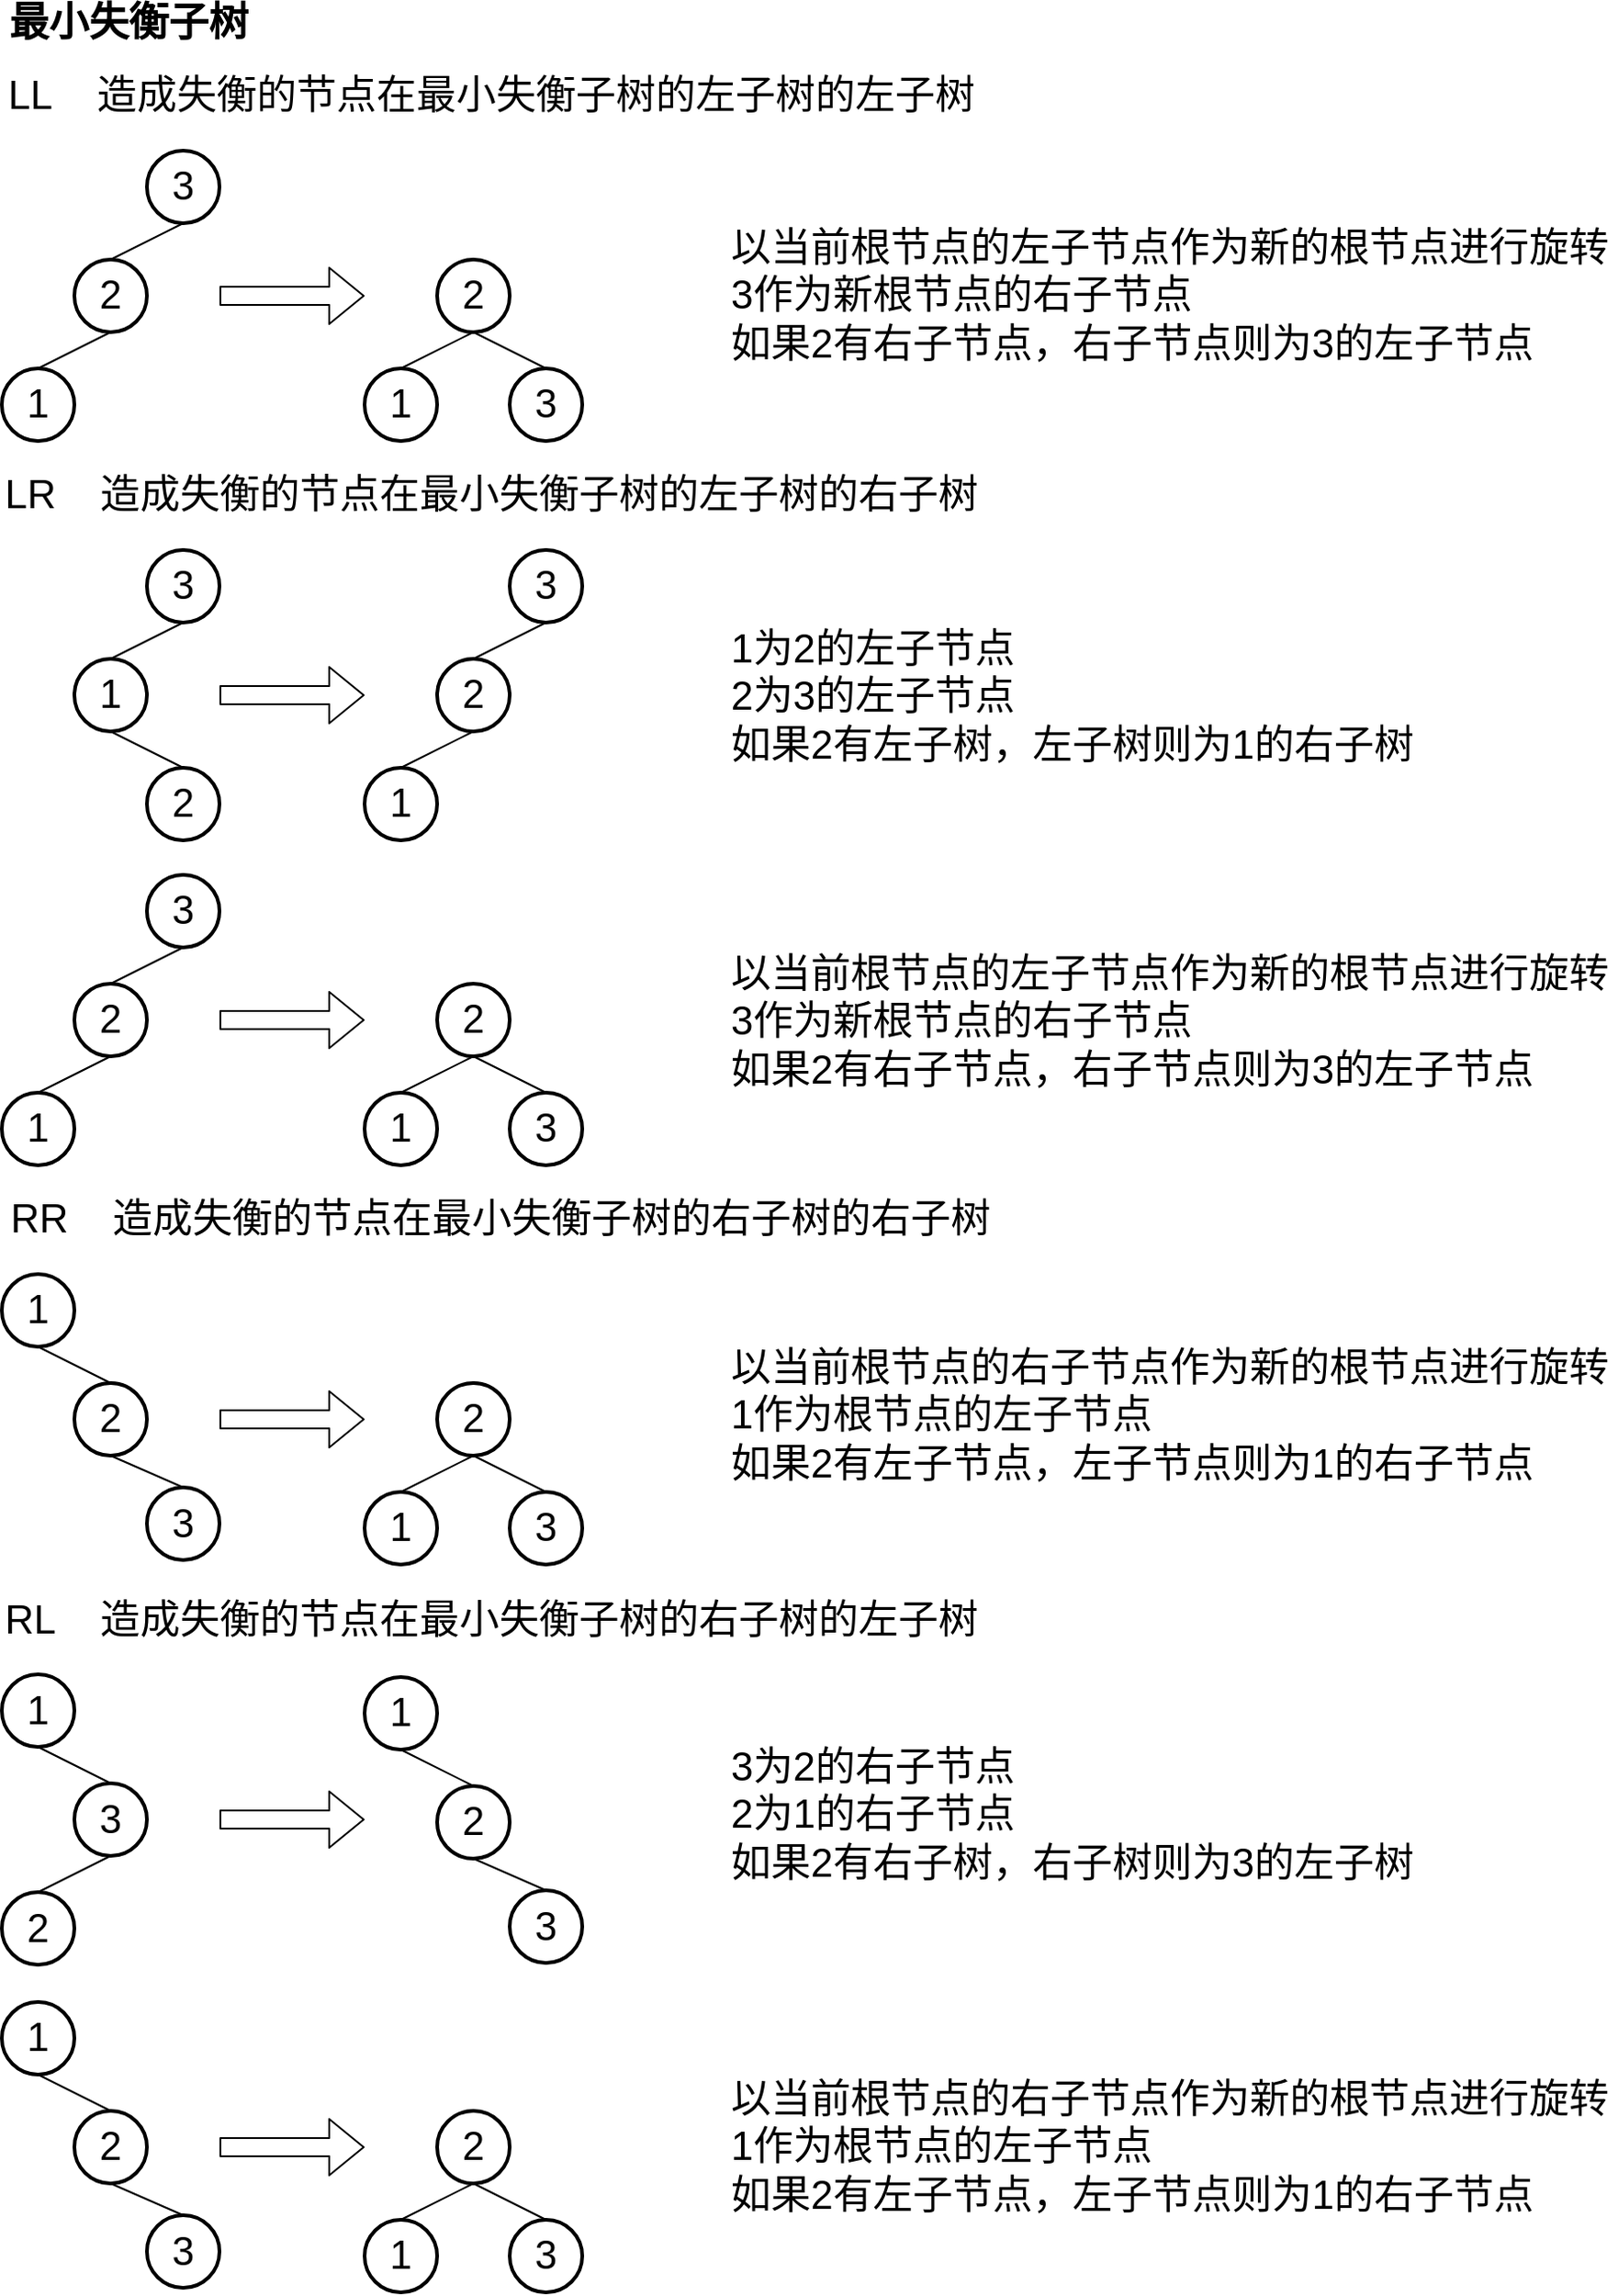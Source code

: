 <mxfile version="11.1.1" type="device"><diagram id="h5MxgIgyDby5ThlNZlOH" name="第 1 页"><mxGraphModel dx="1673" dy="981" grid="1" gridSize="10" guides="1" tooltips="1" connect="1" arrows="1" fold="1" page="1" pageScale="1" pageWidth="827" pageHeight="1169" math="0" shadow="0"><root><mxCell id="0"/><mxCell id="1" parent="0"/><mxCell id="_oUwJ2kFVUkYIoUiZp5O-1" value="最小失衡子树" style="text;html=1;strokeColor=none;fillColor=none;align=center;verticalAlign=middle;whiteSpace=wrap;rounded=0;fontSize=22;fontStyle=1" parent="1" vertex="1"><mxGeometry x="40" y="40" width="140" height="20" as="geometry"/></mxCell><mxCell id="_oUwJ2kFVUkYIoUiZp5O-3" value="LL&amp;nbsp; &amp;nbsp; 造成失衡的节点在最小失衡子树的左子树的左子树" style="text;html=1;strokeColor=none;fillColor=none;align=center;verticalAlign=middle;whiteSpace=wrap;rounded=0;fontSize=22;fontStyle=0" parent="1" vertex="1"><mxGeometry x="40" y="80" width="540" height="20" as="geometry"/></mxCell><mxCell id="_oUwJ2kFVUkYIoUiZp5O-10" style="edgeStyle=none;rounded=0;orthogonalLoop=1;jettySize=auto;html=1;exitX=0.5;exitY=1;exitDx=0;exitDy=0;entryX=0.5;entryY=0;entryDx=0;entryDy=0;endArrow=none;endFill=0;fontSize=22;" parent="1" source="_oUwJ2kFVUkYIoUiZp5O-4" target="_oUwJ2kFVUkYIoUiZp5O-5" edge="1"><mxGeometry relative="1" as="geometry"/></mxCell><mxCell id="_oUwJ2kFVUkYIoUiZp5O-4" value="3" style="ellipse;whiteSpace=wrap;html=1;aspect=fixed;fontSize=22;strokeWidth=2;" parent="1" vertex="1"><mxGeometry x="120" y="120" width="40" height="40" as="geometry"/></mxCell><mxCell id="_oUwJ2kFVUkYIoUiZp5O-11" style="edgeStyle=none;rounded=0;orthogonalLoop=1;jettySize=auto;html=1;exitX=0.5;exitY=1;exitDx=0;exitDy=0;entryX=0.5;entryY=0;entryDx=0;entryDy=0;endArrow=none;endFill=0;fontSize=22;" parent="1" source="_oUwJ2kFVUkYIoUiZp5O-5" target="_oUwJ2kFVUkYIoUiZp5O-6" edge="1"><mxGeometry relative="1" as="geometry"/></mxCell><mxCell id="_oUwJ2kFVUkYIoUiZp5O-5" value="2" style="ellipse;whiteSpace=wrap;html=1;aspect=fixed;fontSize=22;strokeWidth=2;" parent="1" vertex="1"><mxGeometry x="80" y="180" width="40" height="40" as="geometry"/></mxCell><mxCell id="_oUwJ2kFVUkYIoUiZp5O-6" value="1" style="ellipse;whiteSpace=wrap;html=1;aspect=fixed;fontSize=22;strokeWidth=2;" parent="1" vertex="1"><mxGeometry x="40" y="240" width="40" height="40" as="geometry"/></mxCell><mxCell id="_oUwJ2kFVUkYIoUiZp5O-12" style="edgeStyle=none;rounded=0;orthogonalLoop=1;jettySize=auto;html=1;exitX=0.5;exitY=0;exitDx=0;exitDy=0;entryX=0.5;entryY=1;entryDx=0;entryDy=0;endArrow=none;endFill=0;fontSize=22;" parent="1" source="_oUwJ2kFVUkYIoUiZp5O-13" target="_oUwJ2kFVUkYIoUiZp5O-15" edge="1"><mxGeometry relative="1" as="geometry"/></mxCell><mxCell id="_oUwJ2kFVUkYIoUiZp5O-13" value="3" style="ellipse;whiteSpace=wrap;html=1;aspect=fixed;fontSize=22;strokeWidth=2;" parent="1" vertex="1"><mxGeometry x="320" y="240" width="40" height="40" as="geometry"/></mxCell><mxCell id="_oUwJ2kFVUkYIoUiZp5O-14" style="edgeStyle=none;rounded=0;orthogonalLoop=1;jettySize=auto;html=1;exitX=0.5;exitY=1;exitDx=0;exitDy=0;entryX=0.5;entryY=0;entryDx=0;entryDy=0;endArrow=none;endFill=0;fontSize=22;" parent="1" source="_oUwJ2kFVUkYIoUiZp5O-15" target="_oUwJ2kFVUkYIoUiZp5O-16" edge="1"><mxGeometry relative="1" as="geometry"/></mxCell><mxCell id="_oUwJ2kFVUkYIoUiZp5O-15" value="2" style="ellipse;whiteSpace=wrap;html=1;aspect=fixed;fontSize=22;strokeWidth=2;" parent="1" vertex="1"><mxGeometry x="280" y="180" width="40" height="40" as="geometry"/></mxCell><mxCell id="_oUwJ2kFVUkYIoUiZp5O-16" value="1" style="ellipse;whiteSpace=wrap;html=1;aspect=fixed;fontSize=22;strokeWidth=2;" parent="1" vertex="1"><mxGeometry x="240" y="240" width="40" height="40" as="geometry"/></mxCell><mxCell id="_oUwJ2kFVUkYIoUiZp5O-17" value="" style="shape=flexArrow;endArrow=classic;html=1;fontSize=22;" parent="1" edge="1"><mxGeometry width="50" height="50" relative="1" as="geometry"><mxPoint x="160" y="200" as="sourcePoint"/><mxPoint x="240" y="200" as="targetPoint"/></mxGeometry></mxCell><mxCell id="_oUwJ2kFVUkYIoUiZp5O-18" value="以当前根节点的左子节点作为新的根节点进行旋转&lt;br&gt;3作为新根节点的右子节点&lt;br&gt;如果2有右子节点，右子节点则为3的左子节点" style="text;html=1;strokeColor=none;fillColor=none;align=left;verticalAlign=middle;whiteSpace=wrap;rounded=0;fontSize=22;" parent="1" vertex="1"><mxGeometry x="440" y="160" width="490" height="79" as="geometry"/></mxCell><mxCell id="_oUwJ2kFVUkYIoUiZp5O-22" value="LR&amp;nbsp; &amp;nbsp; 造成失衡的节点在最小失衡子树的左子树的右子树" style="text;html=1;strokeColor=none;fillColor=none;align=center;verticalAlign=middle;whiteSpace=wrap;rounded=0;fontSize=22;fontStyle=0" parent="1" vertex="1"><mxGeometry x="40" y="300" width="540" height="20" as="geometry"/></mxCell><mxCell id="_oUwJ2kFVUkYIoUiZp5O-23" style="edgeStyle=none;rounded=0;orthogonalLoop=1;jettySize=auto;html=1;exitX=0.5;exitY=1;exitDx=0;exitDy=0;entryX=0.5;entryY=0;entryDx=0;entryDy=0;endArrow=none;endFill=0;fontSize=22;" parent="1" source="_oUwJ2kFVUkYIoUiZp5O-24" target="_oUwJ2kFVUkYIoUiZp5O-26" edge="1"><mxGeometry relative="1" as="geometry"/></mxCell><mxCell id="_oUwJ2kFVUkYIoUiZp5O-24" value="3" style="ellipse;whiteSpace=wrap;html=1;aspect=fixed;fontSize=22;strokeWidth=2;" parent="1" vertex="1"><mxGeometry x="120" y="340" width="40" height="40" as="geometry"/></mxCell><mxCell id="_oUwJ2kFVUkYIoUiZp5O-25" style="edgeStyle=none;rounded=0;orthogonalLoop=1;jettySize=auto;html=1;exitX=0.5;exitY=1;exitDx=0;exitDy=0;entryX=0.5;entryY=0;entryDx=0;entryDy=0;endArrow=none;endFill=0;fontSize=22;" parent="1" source="_oUwJ2kFVUkYIoUiZp5O-26" target="_oUwJ2kFVUkYIoUiZp5O-27" edge="1"><mxGeometry relative="1" as="geometry"/></mxCell><mxCell id="_oUwJ2kFVUkYIoUiZp5O-26" value="1" style="ellipse;whiteSpace=wrap;html=1;aspect=fixed;fontSize=22;strokeWidth=2;" parent="1" vertex="1"><mxGeometry x="80" y="400" width="40" height="40" as="geometry"/></mxCell><mxCell id="_oUwJ2kFVUkYIoUiZp5O-27" value="2" style="ellipse;whiteSpace=wrap;html=1;aspect=fixed;fontSize=22;strokeWidth=2;" parent="1" vertex="1"><mxGeometry x="120" y="460" width="40" height="40" as="geometry"/></mxCell><mxCell id="_oUwJ2kFVUkYIoUiZp5O-28" style="edgeStyle=none;rounded=0;orthogonalLoop=1;jettySize=auto;html=1;exitX=0.5;exitY=1;exitDx=0;exitDy=0;entryX=0.5;entryY=0;entryDx=0;entryDy=0;endArrow=none;endFill=0;fontSize=22;" parent="1" source="_oUwJ2kFVUkYIoUiZp5O-29" target="_oUwJ2kFVUkYIoUiZp5O-31" edge="1"><mxGeometry relative="1" as="geometry"/></mxCell><mxCell id="_oUwJ2kFVUkYIoUiZp5O-29" value="3" style="ellipse;whiteSpace=wrap;html=1;aspect=fixed;fontSize=22;strokeWidth=2;" parent="1" vertex="1"><mxGeometry x="320" y="340" width="40" height="40" as="geometry"/></mxCell><mxCell id="_oUwJ2kFVUkYIoUiZp5O-30" style="edgeStyle=none;rounded=0;orthogonalLoop=1;jettySize=auto;html=1;exitX=0.5;exitY=1;exitDx=0;exitDy=0;entryX=0.5;entryY=0;entryDx=0;entryDy=0;endArrow=none;endFill=0;fontSize=22;" parent="1" source="_oUwJ2kFVUkYIoUiZp5O-31" target="_oUwJ2kFVUkYIoUiZp5O-32" edge="1"><mxGeometry relative="1" as="geometry"/></mxCell><mxCell id="_oUwJ2kFVUkYIoUiZp5O-31" value="2" style="ellipse;whiteSpace=wrap;html=1;aspect=fixed;fontSize=22;strokeWidth=2;" parent="1" vertex="1"><mxGeometry x="280" y="400" width="40" height="40" as="geometry"/></mxCell><mxCell id="_oUwJ2kFVUkYIoUiZp5O-32" value="1" style="ellipse;whiteSpace=wrap;html=1;aspect=fixed;fontSize=22;strokeWidth=2;" parent="1" vertex="1"><mxGeometry x="240" y="460" width="40" height="40" as="geometry"/></mxCell><mxCell id="_oUwJ2kFVUkYIoUiZp5O-33" value="" style="shape=flexArrow;endArrow=classic;html=1;fontSize=22;" parent="1" edge="1"><mxGeometry width="50" height="50" relative="1" as="geometry"><mxPoint x="160" y="420" as="sourcePoint"/><mxPoint x="240" y="420" as="targetPoint"/></mxGeometry></mxCell><mxCell id="_oUwJ2kFVUkYIoUiZp5O-34" value="1为2的左子节点&lt;br&gt;2为3的左子节点&lt;br&gt;如果2有左子树，左子树则为1的右子树" style="text;html=1;strokeColor=none;fillColor=none;align=left;verticalAlign=middle;whiteSpace=wrap;rounded=0;fontSize=22;" parent="1" vertex="1"><mxGeometry x="440" y="383" width="380" height="75" as="geometry"/></mxCell><mxCell id="_oUwJ2kFVUkYIoUiZp5O-35" style="edgeStyle=none;rounded=0;orthogonalLoop=1;jettySize=auto;html=1;exitX=0.5;exitY=1;exitDx=0;exitDy=0;entryX=0.5;entryY=0;entryDx=0;entryDy=0;endArrow=none;endFill=0;fontSize=22;" parent="1" source="_oUwJ2kFVUkYIoUiZp5O-40" target="_oUwJ2kFVUkYIoUiZp5O-41" edge="1"><mxGeometry relative="1" as="geometry"/></mxCell><mxCell id="_oUwJ2kFVUkYIoUiZp5O-36" style="edgeStyle=none;rounded=0;orthogonalLoop=1;jettySize=auto;html=1;exitX=0.5;exitY=1;exitDx=0;exitDy=0;entryX=0.5;entryY=0;entryDx=0;entryDy=0;endArrow=none;endFill=0;fontSize=22;" parent="1" source="_oUwJ2kFVUkYIoUiZp5O-41" target="_oUwJ2kFVUkYIoUiZp5O-42" edge="1"><mxGeometry relative="1" as="geometry"/></mxCell><mxCell id="_oUwJ2kFVUkYIoUiZp5O-37" style="edgeStyle=none;rounded=0;orthogonalLoop=1;jettySize=auto;html=1;exitX=0.5;exitY=0;exitDx=0;exitDy=0;entryX=0.5;entryY=1;entryDx=0;entryDy=0;endArrow=none;endFill=0;fontSize=22;" parent="1" source="_oUwJ2kFVUkYIoUiZp5O-43" target="_oUwJ2kFVUkYIoUiZp5O-44" edge="1"><mxGeometry relative="1" as="geometry"/></mxCell><mxCell id="_oUwJ2kFVUkYIoUiZp5O-38" style="edgeStyle=none;rounded=0;orthogonalLoop=1;jettySize=auto;html=1;exitX=0.5;exitY=1;exitDx=0;exitDy=0;entryX=0.5;entryY=0;entryDx=0;entryDy=0;endArrow=none;endFill=0;fontSize=22;" parent="1" source="_oUwJ2kFVUkYIoUiZp5O-44" target="_oUwJ2kFVUkYIoUiZp5O-45" edge="1"><mxGeometry relative="1" as="geometry"/></mxCell><mxCell id="_oUwJ2kFVUkYIoUiZp5O-39" value="" style="shape=flexArrow;endArrow=classic;html=1;fontSize=22;" parent="1" edge="1"><mxGeometry width="50" height="50" relative="1" as="geometry"><mxPoint x="160" y="599" as="sourcePoint"/><mxPoint x="240" y="599" as="targetPoint"/></mxGeometry></mxCell><mxCell id="_oUwJ2kFVUkYIoUiZp5O-40" value="3" style="ellipse;whiteSpace=wrap;html=1;aspect=fixed;fontSize=22;strokeWidth=2;" parent="1" vertex="1"><mxGeometry x="120" y="519" width="40" height="40" as="geometry"/></mxCell><mxCell id="_oUwJ2kFVUkYIoUiZp5O-41" value="2" style="ellipse;whiteSpace=wrap;html=1;aspect=fixed;fontSize=22;strokeWidth=2;" parent="1" vertex="1"><mxGeometry x="80" y="579" width="40" height="40" as="geometry"/></mxCell><mxCell id="_oUwJ2kFVUkYIoUiZp5O-42" value="1" style="ellipse;whiteSpace=wrap;html=1;aspect=fixed;fontSize=22;strokeWidth=2;" parent="1" vertex="1"><mxGeometry x="40" y="639" width="40" height="40" as="geometry"/></mxCell><mxCell id="_oUwJ2kFVUkYIoUiZp5O-43" value="3" style="ellipse;whiteSpace=wrap;html=1;aspect=fixed;fontSize=22;strokeWidth=2;" parent="1" vertex="1"><mxGeometry x="320" y="639" width="40" height="40" as="geometry"/></mxCell><mxCell id="_oUwJ2kFVUkYIoUiZp5O-44" value="2" style="ellipse;whiteSpace=wrap;html=1;aspect=fixed;fontSize=22;strokeWidth=2;" parent="1" vertex="1"><mxGeometry x="280" y="579" width="40" height="40" as="geometry"/></mxCell><mxCell id="_oUwJ2kFVUkYIoUiZp5O-45" value="1" style="ellipse;whiteSpace=wrap;html=1;aspect=fixed;fontSize=22;strokeWidth=2;" parent="1" vertex="1"><mxGeometry x="240" y="639" width="40" height="40" as="geometry"/></mxCell><mxCell id="_oUwJ2kFVUkYIoUiZp5O-47" style="edgeStyle=none;rounded=0;orthogonalLoop=1;jettySize=auto;html=1;exitX=0.5;exitY=0;exitDx=0;exitDy=0;entryX=0.5;entryY=1;entryDx=0;entryDy=0;endArrow=none;endFill=0;fontSize=22;" parent="1" source="_oUwJ2kFVUkYIoUiZp5O-63" target="_oUwJ2kFVUkYIoUiZp5O-64" edge="1"><mxGeometry relative="1" as="geometry"/></mxCell><mxCell id="_oUwJ2kFVUkYIoUiZp5O-48" style="edgeStyle=none;rounded=0;orthogonalLoop=1;jettySize=auto;html=1;exitX=0.5;exitY=0;exitDx=0;exitDy=0;entryX=0.5;entryY=1;entryDx=0;entryDy=0;endArrow=none;endFill=0;fontSize=22;" parent="1" source="_oUwJ2kFVUkYIoUiZp5O-64" target="_oUwJ2kFVUkYIoUiZp5O-65" edge="1"><mxGeometry relative="1" as="geometry"/></mxCell><mxCell id="_oUwJ2kFVUkYIoUiZp5O-49" style="edgeStyle=none;rounded=0;orthogonalLoop=1;jettySize=auto;html=1;exitX=0.5;exitY=0;exitDx=0;exitDy=0;entryX=0.5;entryY=1;entryDx=0;entryDy=0;endArrow=none;endFill=0;fontSize=22;" parent="1" source="_oUwJ2kFVUkYIoUiZp5O-66" target="_oUwJ2kFVUkYIoUiZp5O-67" edge="1"><mxGeometry relative="1" as="geometry"/></mxCell><mxCell id="_oUwJ2kFVUkYIoUiZp5O-50" style="edgeStyle=none;rounded=0;orthogonalLoop=1;jettySize=auto;html=1;exitX=0.5;exitY=1;exitDx=0;exitDy=0;entryX=0.5;entryY=0;entryDx=0;entryDy=0;endArrow=none;endFill=0;fontSize=22;" parent="1" source="_oUwJ2kFVUkYIoUiZp5O-67" target="_oUwJ2kFVUkYIoUiZp5O-68" edge="1"><mxGeometry relative="1" as="geometry"/></mxCell><mxCell id="_oUwJ2kFVUkYIoUiZp5O-51" value="" style="shape=flexArrow;endArrow=classic;html=1;fontSize=22;" parent="1" edge="1"><mxGeometry width="50" height="50" relative="1" as="geometry"><mxPoint x="160" y="819" as="sourcePoint"/><mxPoint x="240" y="819" as="targetPoint"/></mxGeometry></mxCell><mxCell id="_oUwJ2kFVUkYIoUiZp5O-52" style="edgeStyle=none;rounded=0;orthogonalLoop=1;jettySize=auto;html=1;exitX=0.5;exitY=1;exitDx=0;exitDy=0;entryX=0.5;entryY=0;entryDx=0;entryDy=0;endArrow=none;endFill=0;fontSize=22;" parent="1" source="_oUwJ2kFVUkYIoUiZp5O-71" target="_oUwJ2kFVUkYIoUiZp5O-72" edge="1"><mxGeometry relative="1" as="geometry"/></mxCell><mxCell id="_oUwJ2kFVUkYIoUiZp5O-53" style="edgeStyle=none;rounded=0;orthogonalLoop=1;jettySize=auto;html=1;exitX=0.5;exitY=1;exitDx=0;exitDy=0;entryX=0.5;entryY=0;entryDx=0;entryDy=0;endArrow=none;endFill=0;fontSize=22;" parent="1" source="_oUwJ2kFVUkYIoUiZp5O-72" target="_oUwJ2kFVUkYIoUiZp5O-73" edge="1"><mxGeometry relative="1" as="geometry"/></mxCell><mxCell id="_oUwJ2kFVUkYIoUiZp5O-56" value="" style="shape=flexArrow;endArrow=classic;html=1;fontSize=22;" parent="1" edge="1"><mxGeometry width="50" height="50" relative="1" as="geometry"><mxPoint x="160" y="1039.5" as="sourcePoint"/><mxPoint x="240" y="1039.5" as="targetPoint"/></mxGeometry></mxCell><mxCell id="_oUwJ2kFVUkYIoUiZp5O-62" value="RR&amp;nbsp; &amp;nbsp; 造成失衡的节点在最小失衡子树的右子树的右子树" style="text;html=1;strokeColor=none;fillColor=none;align=center;verticalAlign=middle;whiteSpace=wrap;rounded=0;fontSize=22;fontStyle=0" parent="1" vertex="1"><mxGeometry x="40" y="699" width="550" height="20" as="geometry"/></mxCell><mxCell id="_oUwJ2kFVUkYIoUiZp5O-63" value="3" style="ellipse;whiteSpace=wrap;html=1;aspect=fixed;fontSize=22;strokeWidth=2;" parent="1" vertex="1"><mxGeometry x="120" y="856.5" width="40" height="40" as="geometry"/></mxCell><mxCell id="_oUwJ2kFVUkYIoUiZp5O-64" value="2" style="ellipse;whiteSpace=wrap;html=1;aspect=fixed;fontSize=22;strokeWidth=2;" parent="1" vertex="1"><mxGeometry x="80" y="799" width="40" height="40" as="geometry"/></mxCell><mxCell id="_oUwJ2kFVUkYIoUiZp5O-65" value="1" style="ellipse;whiteSpace=wrap;html=1;aspect=fixed;fontSize=22;strokeWidth=2;" parent="1" vertex="1"><mxGeometry x="40" y="739" width="40" height="40" as="geometry"/></mxCell><mxCell id="_oUwJ2kFVUkYIoUiZp5O-66" value="3" style="ellipse;whiteSpace=wrap;html=1;aspect=fixed;fontSize=22;strokeWidth=2;" parent="1" vertex="1"><mxGeometry x="320" y="859" width="40" height="40" as="geometry"/></mxCell><mxCell id="_oUwJ2kFVUkYIoUiZp5O-67" value="2" style="ellipse;whiteSpace=wrap;html=1;aspect=fixed;fontSize=22;strokeWidth=2;" parent="1" vertex="1"><mxGeometry x="280" y="799" width="40" height="40" as="geometry"/></mxCell><mxCell id="_oUwJ2kFVUkYIoUiZp5O-68" value="1" style="ellipse;whiteSpace=wrap;html=1;aspect=fixed;fontSize=22;strokeWidth=2;" parent="1" vertex="1"><mxGeometry x="240" y="859" width="40" height="40" as="geometry"/></mxCell><mxCell id="_oUwJ2kFVUkYIoUiZp5O-70" value="RL&amp;nbsp; &amp;nbsp; 造成失衡的节点在最小失衡子树的右子树的左子树" style="text;html=1;strokeColor=none;fillColor=none;align=center;verticalAlign=middle;whiteSpace=wrap;rounded=0;fontSize=22;fontStyle=0" parent="1" vertex="1"><mxGeometry x="40" y="920" width="540" height="20" as="geometry"/></mxCell><mxCell id="_oUwJ2kFVUkYIoUiZp5O-71" value="1" style="ellipse;whiteSpace=wrap;html=1;aspect=fixed;fontSize=22;strokeWidth=2;" parent="1" vertex="1"><mxGeometry x="40" y="959.5" width="40" height="40" as="geometry"/></mxCell><mxCell id="_oUwJ2kFVUkYIoUiZp5O-72" value="3" style="ellipse;whiteSpace=wrap;html=1;aspect=fixed;fontSize=22;strokeWidth=2;" parent="1" vertex="1"><mxGeometry x="80" y="1019.5" width="40" height="40" as="geometry"/></mxCell><mxCell id="_oUwJ2kFVUkYIoUiZp5O-73" value="2" style="ellipse;whiteSpace=wrap;html=1;aspect=fixed;fontSize=22;strokeWidth=2;" parent="1" vertex="1"><mxGeometry x="40" y="1079.5" width="40" height="40" as="geometry"/></mxCell><mxCell id="_oUwJ2kFVUkYIoUiZp5O-77" value="3为2的右子节点&lt;br&gt;2为1的右子节点&lt;br&gt;如果2有右子树，右子树则为3的左子树" style="text;html=1;strokeColor=none;fillColor=none;align=left;verticalAlign=middle;whiteSpace=wrap;rounded=0;fontSize=22;" parent="1" vertex="1"><mxGeometry x="440" y="999.5" width="380" height="75" as="geometry"/></mxCell><mxCell id="_oUwJ2kFVUkYIoUiZp5O-85" style="edgeStyle=none;rounded=0;orthogonalLoop=1;jettySize=auto;html=1;exitX=0.5;exitY=0;exitDx=0;exitDy=0;entryX=0.5;entryY=1;entryDx=0;entryDy=0;endArrow=none;endFill=0;fontSize=22;" parent="1" source="_oUwJ2kFVUkYIoUiZp5O-87" target="_oUwJ2kFVUkYIoUiZp5O-88" edge="1"><mxGeometry relative="1" as="geometry"/></mxCell><mxCell id="_oUwJ2kFVUkYIoUiZp5O-86" style="edgeStyle=none;rounded=0;orthogonalLoop=1;jettySize=auto;html=1;exitX=0.5;exitY=0;exitDx=0;exitDy=0;entryX=0.5;entryY=1;entryDx=0;entryDy=0;endArrow=none;endFill=0;fontSize=22;" parent="1" source="_oUwJ2kFVUkYIoUiZp5O-88" target="_oUwJ2kFVUkYIoUiZp5O-89" edge="1"><mxGeometry relative="1" as="geometry"/></mxCell><mxCell id="_oUwJ2kFVUkYIoUiZp5O-87" value="3" style="ellipse;whiteSpace=wrap;html=1;aspect=fixed;fontSize=22;strokeWidth=2;" parent="1" vertex="1"><mxGeometry x="320" y="1078.5" width="40" height="40" as="geometry"/></mxCell><mxCell id="_oUwJ2kFVUkYIoUiZp5O-88" value="2" style="ellipse;whiteSpace=wrap;html=1;aspect=fixed;fontSize=22;strokeWidth=2;" parent="1" vertex="1"><mxGeometry x="280" y="1021" width="40" height="40" as="geometry"/></mxCell><mxCell id="_oUwJ2kFVUkYIoUiZp5O-89" value="1" style="ellipse;whiteSpace=wrap;html=1;aspect=fixed;fontSize=22;strokeWidth=2;" parent="1" vertex="1"><mxGeometry x="240" y="961" width="40" height="40" as="geometry"/></mxCell><mxCell id="_oUwJ2kFVUkYIoUiZp5O-102" style="edgeStyle=none;rounded=0;orthogonalLoop=1;jettySize=auto;html=1;exitX=0.5;exitY=0;exitDx=0;exitDy=0;entryX=0.5;entryY=1;entryDx=0;entryDy=0;endArrow=none;endFill=0;fontSize=22;" parent="1" source="_oUwJ2kFVUkYIoUiZp5O-107" target="_oUwJ2kFVUkYIoUiZp5O-108" edge="1"><mxGeometry relative="1" as="geometry"/></mxCell><mxCell id="_oUwJ2kFVUkYIoUiZp5O-103" style="edgeStyle=none;rounded=0;orthogonalLoop=1;jettySize=auto;html=1;exitX=0.5;exitY=0;exitDx=0;exitDy=0;entryX=0.5;entryY=1;entryDx=0;entryDy=0;endArrow=none;endFill=0;fontSize=22;" parent="1" source="_oUwJ2kFVUkYIoUiZp5O-108" target="_oUwJ2kFVUkYIoUiZp5O-109" edge="1"><mxGeometry relative="1" as="geometry"/></mxCell><mxCell id="_oUwJ2kFVUkYIoUiZp5O-104" style="edgeStyle=none;rounded=0;orthogonalLoop=1;jettySize=auto;html=1;exitX=0.5;exitY=0;exitDx=0;exitDy=0;entryX=0.5;entryY=1;entryDx=0;entryDy=0;endArrow=none;endFill=0;fontSize=22;" parent="1" source="_oUwJ2kFVUkYIoUiZp5O-110" target="_oUwJ2kFVUkYIoUiZp5O-111" edge="1"><mxGeometry relative="1" as="geometry"/></mxCell><mxCell id="_oUwJ2kFVUkYIoUiZp5O-105" style="edgeStyle=none;rounded=0;orthogonalLoop=1;jettySize=auto;html=1;exitX=0.5;exitY=1;exitDx=0;exitDy=0;entryX=0.5;entryY=0;entryDx=0;entryDy=0;endArrow=none;endFill=0;fontSize=22;" parent="1" source="_oUwJ2kFVUkYIoUiZp5O-111" target="_oUwJ2kFVUkYIoUiZp5O-112" edge="1"><mxGeometry relative="1" as="geometry"/></mxCell><mxCell id="_oUwJ2kFVUkYIoUiZp5O-106" value="" style="shape=flexArrow;endArrow=classic;html=1;fontSize=22;" parent="1" edge="1"><mxGeometry width="50" height="50" relative="1" as="geometry"><mxPoint x="160" y="1220" as="sourcePoint"/><mxPoint x="240" y="1220" as="targetPoint"/></mxGeometry></mxCell><mxCell id="_oUwJ2kFVUkYIoUiZp5O-107" value="3" style="ellipse;whiteSpace=wrap;html=1;aspect=fixed;fontSize=22;strokeWidth=2;" parent="1" vertex="1"><mxGeometry x="120" y="1257.5" width="40" height="40" as="geometry"/></mxCell><mxCell id="_oUwJ2kFVUkYIoUiZp5O-108" value="2" style="ellipse;whiteSpace=wrap;html=1;aspect=fixed;fontSize=22;strokeWidth=2;" parent="1" vertex="1"><mxGeometry x="80" y="1200" width="40" height="40" as="geometry"/></mxCell><mxCell id="_oUwJ2kFVUkYIoUiZp5O-109" value="1" style="ellipse;whiteSpace=wrap;html=1;aspect=fixed;fontSize=22;strokeWidth=2;" parent="1" vertex="1"><mxGeometry x="40" y="1140" width="40" height="40" as="geometry"/></mxCell><mxCell id="_oUwJ2kFVUkYIoUiZp5O-110" value="3" style="ellipse;whiteSpace=wrap;html=1;aspect=fixed;fontSize=22;strokeWidth=2;" parent="1" vertex="1"><mxGeometry x="320" y="1260" width="40" height="40" as="geometry"/></mxCell><mxCell id="_oUwJ2kFVUkYIoUiZp5O-111" value="2" style="ellipse;whiteSpace=wrap;html=1;aspect=fixed;fontSize=22;strokeWidth=2;" parent="1" vertex="1"><mxGeometry x="280" y="1200" width="40" height="40" as="geometry"/></mxCell><mxCell id="_oUwJ2kFVUkYIoUiZp5O-112" value="1" style="ellipse;whiteSpace=wrap;html=1;aspect=fixed;fontSize=22;strokeWidth=2;" parent="1" vertex="1"><mxGeometry x="240" y="1260" width="40" height="40" as="geometry"/></mxCell><mxCell id="nADpQrFdJg4L5UHzTgyx-1" value="以当前根节点的左子节点作为新的根节点进行旋转&lt;br&gt;3作为新根节点的右子节点&lt;br&gt;如果2有右子节点，右子节点则为3的左子节点" style="text;html=1;strokeColor=none;fillColor=none;align=left;verticalAlign=middle;whiteSpace=wrap;rounded=0;fontSize=22;" vertex="1" parent="1"><mxGeometry x="440" y="560" width="490" height="79" as="geometry"/></mxCell><mxCell id="nADpQrFdJg4L5UHzTgyx-3" value="以当前根节点的右子节点作为新的根节点进行旋转&lt;br&gt;1作为根节点的左子节点&lt;br&gt;如果2有左子节点，左子节点则为1的右子节点" style="text;html=1;strokeColor=none;fillColor=none;align=left;verticalAlign=middle;whiteSpace=wrap;rounded=0;fontSize=22;" vertex="1" parent="1"><mxGeometry x="440" y="1180" width="490" height="79" as="geometry"/></mxCell><mxCell id="nADpQrFdJg4L5UHzTgyx-5" value="以当前根节点的右子节点作为新的根节点进行旋转&lt;br&gt;1作为根节点的左子节点&lt;br&gt;如果2有左子节点，左子节点则为1的右子节点" style="text;html=1;strokeColor=none;fillColor=none;align=left;verticalAlign=middle;whiteSpace=wrap;rounded=0;fontSize=22;" vertex="1" parent="1"><mxGeometry x="440" y="777.5" width="490" height="79" as="geometry"/></mxCell></root></mxGraphModel></diagram></mxfile>